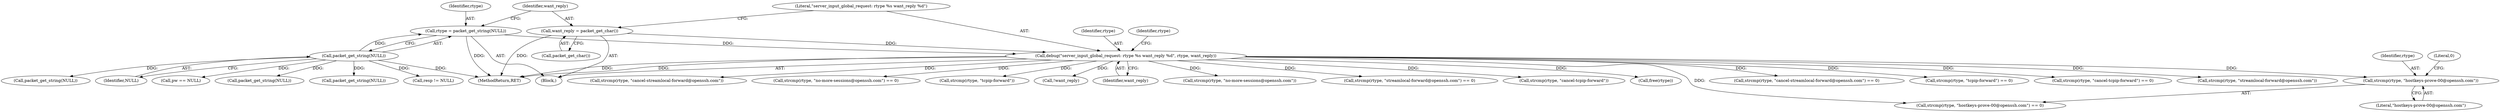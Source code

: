 digraph "0_src_c76fac666ea038753294f2ac94d310f8adece9ce@pointer" {
"1000439" [label="(Call,strcmp(rtype, \"hostkeys-prove-00@openssh.com\"))"];
"1000132" [label="(Call,debug(\"server_input_global_request: rtype %s want_reply %d\", rtype, want_reply))"];
"1000125" [label="(Call,rtype = packet_get_string(NULL))"];
"1000127" [label="(Call,packet_get_string(NULL))"];
"1000129" [label="(Call,want_reply = packet_get_char())"];
"1000133" [label="(Literal,\"server_input_global_request: rtype %s want_reply %d\")"];
"1000294" [label="(Call,packet_get_string(NULL))"];
"1000438" [label="(Call,strcmp(rtype, \"hostkeys-prove-00@openssh.com\") == 0)"];
"1000440" [label="(Identifier,rtype)"];
"1000388" [label="(Call,strcmp(rtype, \"cancel-streamlocal-forward@openssh.com\") == 0)"];
"1000477" [label="(MethodReturn,RET)"];
"1000137" [label="(Call,strcmp(rtype, \"tcpip-forward\") == 0)"];
"1000128" [label="(Identifier,NULL)"];
"1000277" [label="(Call,strcmp(rtype, \"cancel-tcpip-forward\") == 0)"];
"1000134" [label="(Identifier,rtype)"];
"1000324" [label="(Call,strcmp(rtype, \"streamlocal-forward@openssh.com\"))"];
"1000389" [label="(Call,strcmp(rtype, \"cancel-streamlocal-forward@openssh.com\"))"];
"1000125" [label="(Call,rtype = packet_get_string(NULL))"];
"1000152" [label="(Call,pw == NULL)"];
"1000424" [label="(Call,strcmp(rtype, \"no-more-sessions@openssh.com\") == 0)"];
"1000439" [label="(Call,strcmp(rtype, \"hostkeys-prove-00@openssh.com\"))"];
"1000441" [label="(Literal,\"hostkeys-prove-00@openssh.com\")"];
"1000129" [label="(Call,want_reply = packet_get_char())"];
"1000138" [label="(Call,strcmp(rtype, \"tcpip-forward\"))"];
"1000442" [label="(Literal,0)"];
"1000127" [label="(Call,packet_get_string(NULL))"];
"1000126" [label="(Identifier,rtype)"];
"1000130" [label="(Identifier,want_reply)"];
"1000205" [label="(Call,!want_reply)"];
"1000135" [label="(Identifier,want_reply)"];
"1000405" [label="(Call,packet_get_string(NULL))"];
"1000425" [label="(Call,strcmp(rtype, \"no-more-sessions@openssh.com\"))"];
"1000139" [label="(Identifier,rtype)"];
"1000323" [label="(Call,strcmp(rtype, \"streamlocal-forward@openssh.com\") == 0)"];
"1000109" [label="(Block,)"];
"1000132" [label="(Call,debug(\"server_input_global_request: rtype %s want_reply %d\", rtype, want_reply))"];
"1000340" [label="(Call,packet_get_string(NULL))"];
"1000278" [label="(Call,strcmp(rtype, \"cancel-tcpip-forward\"))"];
"1000471" [label="(Call,free(rtype))"];
"1000131" [label="(Call,packet_get_char())"];
"1000460" [label="(Call,resp != NULL)"];
"1000439" -> "1000438"  [label="AST: "];
"1000439" -> "1000441"  [label="CFG: "];
"1000440" -> "1000439"  [label="AST: "];
"1000441" -> "1000439"  [label="AST: "];
"1000442" -> "1000439"  [label="CFG: "];
"1000132" -> "1000439"  [label="DDG: "];
"1000132" -> "1000109"  [label="AST: "];
"1000132" -> "1000135"  [label="CFG: "];
"1000133" -> "1000132"  [label="AST: "];
"1000134" -> "1000132"  [label="AST: "];
"1000135" -> "1000132"  [label="AST: "];
"1000139" -> "1000132"  [label="CFG: "];
"1000132" -> "1000477"  [label="DDG: "];
"1000132" -> "1000477"  [label="DDG: "];
"1000125" -> "1000132"  [label="DDG: "];
"1000129" -> "1000132"  [label="DDG: "];
"1000132" -> "1000137"  [label="DDG: "];
"1000132" -> "1000138"  [label="DDG: "];
"1000132" -> "1000205"  [label="DDG: "];
"1000132" -> "1000277"  [label="DDG: "];
"1000132" -> "1000278"  [label="DDG: "];
"1000132" -> "1000323"  [label="DDG: "];
"1000132" -> "1000324"  [label="DDG: "];
"1000132" -> "1000388"  [label="DDG: "];
"1000132" -> "1000389"  [label="DDG: "];
"1000132" -> "1000424"  [label="DDG: "];
"1000132" -> "1000425"  [label="DDG: "];
"1000132" -> "1000438"  [label="DDG: "];
"1000132" -> "1000471"  [label="DDG: "];
"1000125" -> "1000109"  [label="AST: "];
"1000125" -> "1000127"  [label="CFG: "];
"1000126" -> "1000125"  [label="AST: "];
"1000127" -> "1000125"  [label="AST: "];
"1000130" -> "1000125"  [label="CFG: "];
"1000125" -> "1000477"  [label="DDG: "];
"1000127" -> "1000125"  [label="DDG: "];
"1000127" -> "1000128"  [label="CFG: "];
"1000128" -> "1000127"  [label="AST: "];
"1000127" -> "1000477"  [label="DDG: "];
"1000127" -> "1000152"  [label="DDG: "];
"1000127" -> "1000294"  [label="DDG: "];
"1000127" -> "1000340"  [label="DDG: "];
"1000127" -> "1000405"  [label="DDG: "];
"1000127" -> "1000460"  [label="DDG: "];
"1000129" -> "1000109"  [label="AST: "];
"1000129" -> "1000131"  [label="CFG: "];
"1000130" -> "1000129"  [label="AST: "];
"1000131" -> "1000129"  [label="AST: "];
"1000133" -> "1000129"  [label="CFG: "];
"1000129" -> "1000477"  [label="DDG: "];
}
